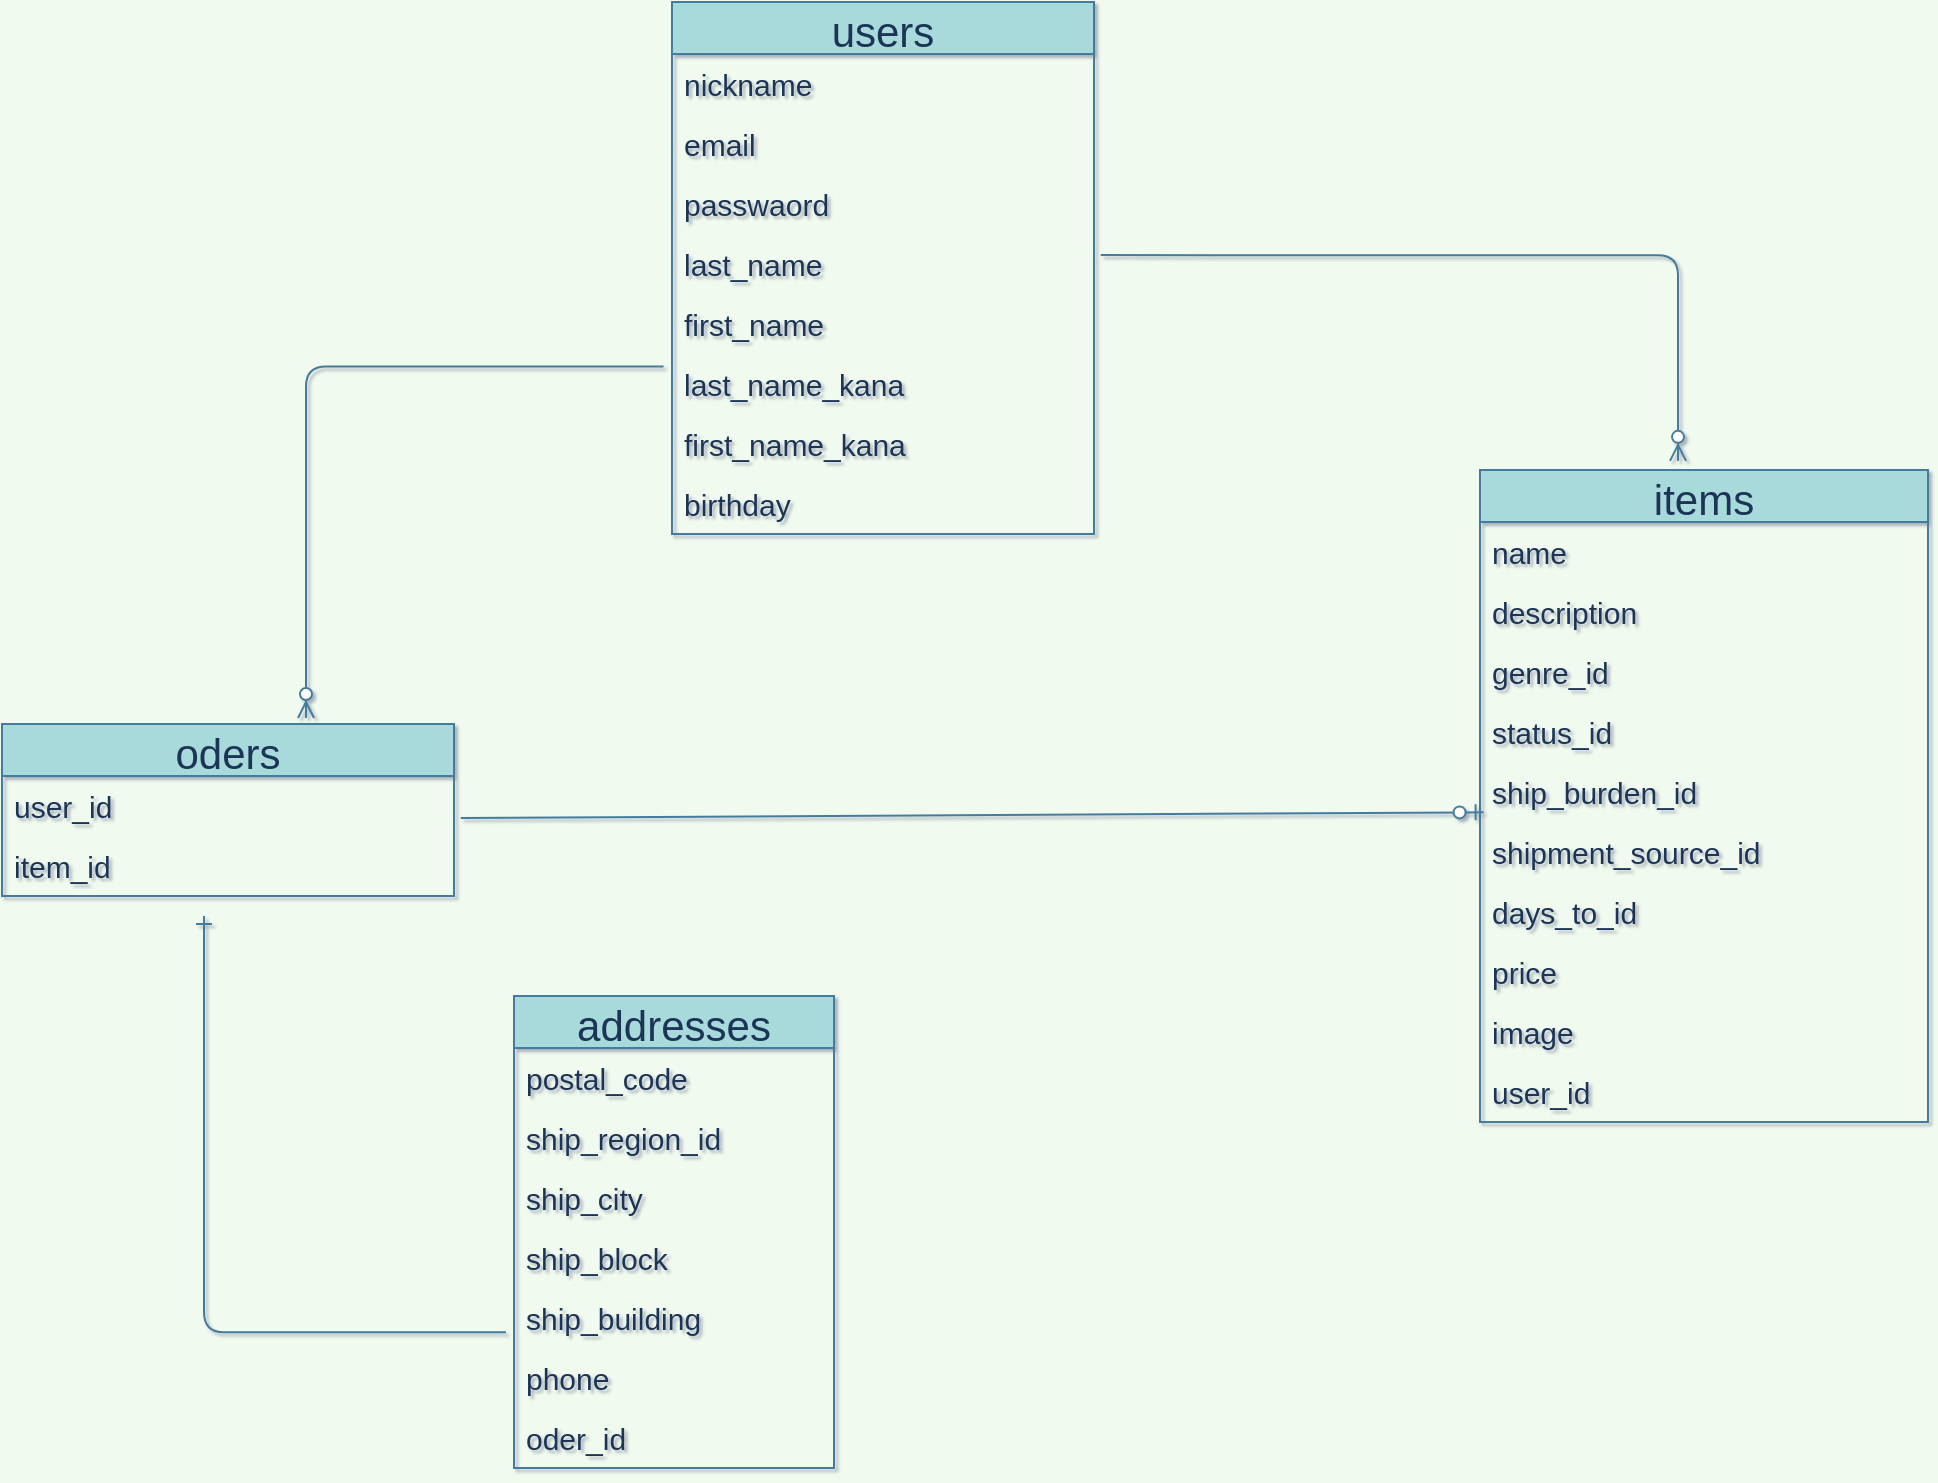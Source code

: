 <mxfile version="13.6.5">
    <diagram id="OUvmJjjzDV503gWwQ52Z" name="ページ1">
        <mxGraphModel dx="967" dy="721" grid="0" gridSize="10" guides="1" tooltips="1" connect="0" arrows="1" fold="1" page="1" pageScale="1" pageWidth="1169" pageHeight="827" background="#F1FAEE" math="0" shadow="1">
            <root>
                <mxCell id="0"/>
                <mxCell id="1" parent="0"/>
                <mxCell id="8" value="users" style="swimlane;fontStyle=0;childLayout=stackLayout;horizontal=1;startSize=26;horizontalStack=0;resizeParent=1;resizeParentMax=0;resizeLast=0;collapsible=1;marginBottom=0;align=center;fontSize=21;fillColor=#A8DADC;strokeColor=#457B9D;fontColor=#1D3557;labelBackgroundColor=none;labelBorderColor=none;" parent="1" vertex="1">
                    <mxGeometry x="447" y="25" width="211" height="266" as="geometry"/>
                </mxCell>
                <mxCell id="9" value="nickname" style="text;strokeColor=none;fillColor=none;spacingLeft=4;spacingRight=4;overflow=hidden;rotatable=0;points=[[0,0.5],[1,0.5]];portConstraint=eastwest;fontSize=15;fontColor=#1D3557;" parent="8" vertex="1">
                    <mxGeometry y="26" width="211" height="30" as="geometry"/>
                </mxCell>
                <mxCell id="10" value="email" style="text;strokeColor=none;fillColor=none;spacingLeft=4;spacingRight=4;overflow=hidden;rotatable=0;points=[[0,0.5],[1,0.5]];portConstraint=eastwest;fontSize=15;fontColor=#1D3557;" parent="8" vertex="1">
                    <mxGeometry y="56" width="211" height="30" as="geometry"/>
                </mxCell>
                <mxCell id="11" value="passwaord" style="text;strokeColor=none;fillColor=none;spacingLeft=4;spacingRight=4;overflow=hidden;rotatable=0;points=[[0,0.5],[1,0.5]];portConstraint=eastwest;fontSize=15;fontColor=#1D3557;" parent="8" vertex="1">
                    <mxGeometry y="86" width="211" height="30" as="geometry"/>
                </mxCell>
                <mxCell id="12" value="last_name" style="text;strokeColor=none;fillColor=none;spacingLeft=4;spacingRight=4;overflow=hidden;rotatable=0;points=[[0,0.5],[1,0.5]];portConstraint=eastwest;fontSize=15;fontColor=#1D3557;" parent="8" vertex="1">
                    <mxGeometry y="116" width="211" height="30" as="geometry"/>
                </mxCell>
                <mxCell id="13" value="first_name" style="text;strokeColor=none;fillColor=none;spacingLeft=4;spacingRight=4;overflow=hidden;rotatable=0;points=[[0,0.5],[1,0.5]];portConstraint=eastwest;fontSize=15;fontColor=#1D3557;" parent="8" vertex="1">
                    <mxGeometry y="146" width="211" height="30" as="geometry"/>
                </mxCell>
                <mxCell id="14" value="last_name_kana" style="text;strokeColor=none;fillColor=none;spacingLeft=4;spacingRight=4;overflow=hidden;rotatable=0;points=[[0,0.5],[1,0.5]];portConstraint=eastwest;fontSize=15;fontColor=#1D3557;" parent="8" vertex="1">
                    <mxGeometry y="176" width="211" height="30" as="geometry"/>
                </mxCell>
                <mxCell id="15" value="first_name_kana" style="text;strokeColor=none;fillColor=none;spacingLeft=4;spacingRight=4;overflow=hidden;rotatable=0;points=[[0,0.5],[1,0.5]];portConstraint=eastwest;fontSize=15;fontColor=#1D3557;" parent="8" vertex="1">
                    <mxGeometry y="206" width="211" height="30" as="geometry"/>
                </mxCell>
                <mxCell id="16" value="birthday" style="text;strokeColor=none;fillColor=none;spacingLeft=4;spacingRight=4;overflow=hidden;rotatable=0;points=[[0,0.5],[1,0.5]];portConstraint=eastwest;fontSize=15;fontColor=#1D3557;" parent="8" vertex="1">
                    <mxGeometry y="236" width="211" height="30" as="geometry"/>
                </mxCell>
                <mxCell id="31" value="items" style="swimlane;fontStyle=0;childLayout=stackLayout;horizontal=1;startSize=26;horizontalStack=0;resizeParent=1;resizeParentMax=0;resizeLast=0;collapsible=1;marginBottom=0;align=center;fontSize=21;fillColor=#A8DADC;strokeColor=#457B9D;fontColor=#1D3557;" parent="1" vertex="1">
                    <mxGeometry x="851" y="259" width="224" height="326" as="geometry"/>
                </mxCell>
                <mxCell id="32" value="name" style="text;strokeColor=none;fillColor=none;spacingLeft=4;spacingRight=4;overflow=hidden;rotatable=0;points=[[0,0.5],[1,0.5]];portConstraint=eastwest;fontSize=15;fontColor=#1D3557;" parent="31" vertex="1">
                    <mxGeometry y="26" width="224" height="30" as="geometry"/>
                </mxCell>
                <mxCell id="33" value="description" style="text;strokeColor=none;fillColor=none;spacingLeft=4;spacingRight=4;overflow=hidden;rotatable=0;points=[[0,0.5],[1,0.5]];portConstraint=eastwest;fontSize=15;fontColor=#1D3557;" parent="31" vertex="1">
                    <mxGeometry y="56" width="224" height="30" as="geometry"/>
                </mxCell>
                <mxCell id="34" value="genre_id" style="text;strokeColor=none;fillColor=none;spacingLeft=4;spacingRight=4;overflow=hidden;rotatable=0;points=[[0,0.5],[1,0.5]];portConstraint=eastwest;fontSize=15;fontColor=#1D3557;" parent="31" vertex="1">
                    <mxGeometry y="86" width="224" height="30" as="geometry"/>
                </mxCell>
                <mxCell id="35" value="status_id" style="text;strokeColor=none;fillColor=none;spacingLeft=4;spacingRight=4;overflow=hidden;rotatable=0;points=[[0,0.5],[1,0.5]];portConstraint=eastwest;fontSize=15;fontColor=#1D3557;" parent="31" vertex="1">
                    <mxGeometry y="116" width="224" height="30" as="geometry"/>
                </mxCell>
                <mxCell id="36" value="ship_burden_id" style="text;strokeColor=none;fillColor=none;spacingLeft=4;spacingRight=4;overflow=hidden;rotatable=0;points=[[0,0.5],[1,0.5]];portConstraint=eastwest;fontSize=15;fontColor=#1D3557;" parent="31" vertex="1">
                    <mxGeometry y="146" width="224" height="30" as="geometry"/>
                </mxCell>
                <mxCell id="37" value="shipment_source_id" style="text;strokeColor=none;fillColor=none;spacingLeft=4;spacingRight=4;overflow=hidden;rotatable=0;points=[[0,0.5],[1,0.5]];portConstraint=eastwest;fontSize=15;fontColor=#1D3557;" parent="31" vertex="1">
                    <mxGeometry y="176" width="224" height="30" as="geometry"/>
                </mxCell>
                <mxCell id="38" value="days_to_id" style="text;strokeColor=none;fillColor=none;spacingLeft=4;spacingRight=4;overflow=hidden;rotatable=0;points=[[0,0.5],[1,0.5]];portConstraint=eastwest;fontSize=15;fontColor=#1D3557;" parent="31" vertex="1">
                    <mxGeometry y="206" width="224" height="30" as="geometry"/>
                </mxCell>
                <mxCell id="40" value="price" style="text;strokeColor=none;fillColor=none;spacingLeft=4;spacingRight=4;overflow=hidden;rotatable=0;points=[[0,0.5],[1,0.5]];portConstraint=eastwest;fontSize=15;fontColor=#1D3557;" parent="31" vertex="1">
                    <mxGeometry y="236" width="224" height="30" as="geometry"/>
                </mxCell>
                <mxCell id="41" value="image" style="text;strokeColor=none;fillColor=none;spacingLeft=4;spacingRight=4;overflow=hidden;rotatable=0;points=[[0,0.5],[1,0.5]];portConstraint=eastwest;fontSize=15;fontColor=#1D3557;" parent="31" vertex="1">
                    <mxGeometry y="266" width="224" height="30" as="geometry"/>
                </mxCell>
                <mxCell id="43" value="user_id" style="text;strokeColor=none;fillColor=none;spacingLeft=4;spacingRight=4;overflow=hidden;rotatable=0;points=[[0,0.5],[1,0.5]];portConstraint=eastwest;fontSize=15;fontColor=#1D3557;" parent="31" vertex="1">
                    <mxGeometry y="296" width="224" height="30" as="geometry"/>
                </mxCell>
                <mxCell id="59" value="addresses" style="swimlane;fontStyle=0;childLayout=stackLayout;horizontal=1;startSize=26;horizontalStack=0;resizeParent=1;resizeParentMax=0;resizeLast=0;collapsible=1;marginBottom=0;align=center;fontSize=21;fillColor=#A8DADC;strokeColor=#457B9D;fontColor=#1D3557;" vertex="1" parent="1">
                    <mxGeometry x="368" y="522" width="160" height="236" as="geometry"/>
                </mxCell>
                <mxCell id="25" value="postal_code" style="text;strokeColor=none;fillColor=none;spacingLeft=4;spacingRight=4;overflow=hidden;rotatable=0;points=[[0,0.5],[1,0.5]];portConstraint=eastwest;fontSize=15;fontColor=#1D3557;" parent="59" vertex="1">
                    <mxGeometry y="26" width="160" height="30" as="geometry"/>
                </mxCell>
                <mxCell id="26" value="ship_region_id" style="text;strokeColor=none;fillColor=none;spacingLeft=4;spacingRight=4;overflow=hidden;rotatable=0;points=[[0,0.5],[1,0.5]];portConstraint=eastwest;fontSize=15;fontColor=#1D3557;" parent="59" vertex="1">
                    <mxGeometry y="56" width="160" height="30" as="geometry"/>
                </mxCell>
                <mxCell id="27" value="ship_city" style="text;strokeColor=none;fillColor=none;spacingLeft=4;spacingRight=4;overflow=hidden;rotatable=0;points=[[0,0.5],[1,0.5]];portConstraint=eastwest;fontSize=15;fontColor=#1D3557;" parent="59" vertex="1">
                    <mxGeometry y="86" width="160" height="30" as="geometry"/>
                </mxCell>
                <mxCell id="28" value="ship_block" style="text;strokeColor=none;fillColor=none;spacingLeft=4;spacingRight=4;overflow=hidden;rotatable=0;points=[[0,0.5],[1,0.5]];portConstraint=eastwest;fontSize=15;fontColor=#1D3557;" parent="59" vertex="1">
                    <mxGeometry y="116" width="160" height="30" as="geometry"/>
                </mxCell>
                <mxCell id="29" value="ship_building" style="text;strokeColor=none;fillColor=none;spacingLeft=4;spacingRight=4;overflow=hidden;rotatable=0;points=[[0,0.5],[1,0.5]];portConstraint=eastwest;fontSize=15;fontColor=#1D3557;" parent="59" vertex="1">
                    <mxGeometry y="146" width="160" height="30" as="geometry"/>
                </mxCell>
                <mxCell id="30" value="phone" style="text;strokeColor=none;fillColor=none;spacingLeft=4;spacingRight=4;overflow=hidden;rotatable=0;points=[[0,0.5],[1,0.5]];portConstraint=eastwest;fontSize=15;fontColor=#1D3557;" parent="59" vertex="1">
                    <mxGeometry y="176" width="160" height="30" as="geometry"/>
                </mxCell>
                <mxCell id="70" value="oder_id" style="text;strokeColor=none;fillColor=none;spacingLeft=4;spacingRight=4;overflow=hidden;rotatable=0;points=[[0,0.5],[1,0.5]];portConstraint=eastwest;fontSize=15;fontColor=#1D3557;" vertex="1" parent="59">
                    <mxGeometry y="206" width="160" height="30" as="geometry"/>
                </mxCell>
                <mxCell id="20" value="oders" style="swimlane;fontStyle=0;childLayout=stackLayout;horizontal=1;startSize=26;horizontalStack=0;resizeParent=1;resizeParentMax=0;resizeLast=0;collapsible=1;marginBottom=0;align=center;fontSize=21;fillColor=#A8DADC;strokeColor=#457B9D;fontColor=#1D3557;" parent="1" vertex="1">
                    <mxGeometry x="112" y="386" width="226" height="86" as="geometry"/>
                </mxCell>
                <mxCell id="42" value="user_id" style="text;strokeColor=none;fillColor=none;spacingLeft=4;spacingRight=4;overflow=hidden;rotatable=0;points=[[0,0.5],[1,0.5]];portConstraint=eastwest;fontSize=15;fontColor=#1D3557;" parent="20" vertex="1">
                    <mxGeometry y="26" width="226" height="30" as="geometry"/>
                </mxCell>
                <mxCell id="63" value="item_id" style="text;strokeColor=none;fillColor=none;spacingLeft=4;spacingRight=4;overflow=hidden;rotatable=0;points=[[0,0.5],[1,0.5]];portConstraint=eastwest;fontSize=15;fontColor=#1D3557;" vertex="1" parent="20">
                    <mxGeometry y="56" width="226" height="30" as="geometry"/>
                </mxCell>
                <mxCell id="65" value="" style="edgeStyle=orthogonalEdgeStyle;fontSize=12;html=1;endArrow=ERone;endFill=1;strokeColor=#457B9D;fillColor=#A8DADC;exitX=-0.025;exitY=0.738;exitDx=0;exitDy=0;exitPerimeter=0;" edge="1" parent="1" source="29">
                    <mxGeometry width="100" height="100" relative="1" as="geometry">
                        <mxPoint x="211" y="510" as="sourcePoint"/>
                        <mxPoint x="213" y="482" as="targetPoint"/>
                        <Array as="points">
                            <mxPoint x="213" y="690"/>
                        </Array>
                    </mxGeometry>
                </mxCell>
                <mxCell id="67" value="" style="edgeStyle=orthogonalEdgeStyle;fontSize=12;html=1;endArrow=ERzeroToMany;endFill=1;strokeColor=#457B9D;fillColor=#A8DADC;exitX=1.016;exitY=0.352;exitDx=0;exitDy=0;exitPerimeter=0;entryX=0.442;entryY=-0.014;entryDx=0;entryDy=0;entryPerimeter=0;" edge="1" parent="1" source="12" target="31">
                    <mxGeometry width="100" height="100" relative="1" as="geometry">
                        <mxPoint x="690" y="153" as="sourcePoint"/>
                        <mxPoint x="961" y="152" as="targetPoint"/>
                    </mxGeometry>
                </mxCell>
                <mxCell id="68" value="" style="fontSize=12;html=1;endArrow=ERzeroToOne;endFill=1;strokeColor=#457B9D;fillColor=#A8DADC;exitX=1.015;exitY=0.7;exitDx=0;exitDy=0;exitPerimeter=0;entryX=0.008;entryY=0.838;entryDx=0;entryDy=0;entryPerimeter=0;" edge="1" parent="1" source="42" target="36">
                    <mxGeometry width="100" height="100" relative="1" as="geometry">
                        <mxPoint x="391" y="435" as="sourcePoint"/>
                        <mxPoint x="699" y="427" as="targetPoint"/>
                    </mxGeometry>
                </mxCell>
                <mxCell id="69" value="" style="fontSize=12;html=1;endArrow=ERzeroToMany;endFill=1;strokeColor=#457B9D;fillColor=#A8DADC;edgeStyle=elbowEdgeStyle;exitX=-0.02;exitY=0.21;exitDx=0;exitDy=0;exitPerimeter=0;" edge="1" parent="1" source="14">
                    <mxGeometry width="100" height="100" relative="1" as="geometry">
                        <mxPoint x="264" y="202" as="sourcePoint"/>
                        <mxPoint x="264" y="383" as="targetPoint"/>
                        <Array as="points">
                            <mxPoint x="264" y="283"/>
                            <mxPoint x="264" y="216"/>
                        </Array>
                    </mxGeometry>
                </mxCell>
            </root>
        </mxGraphModel>
    </diagram>
</mxfile>